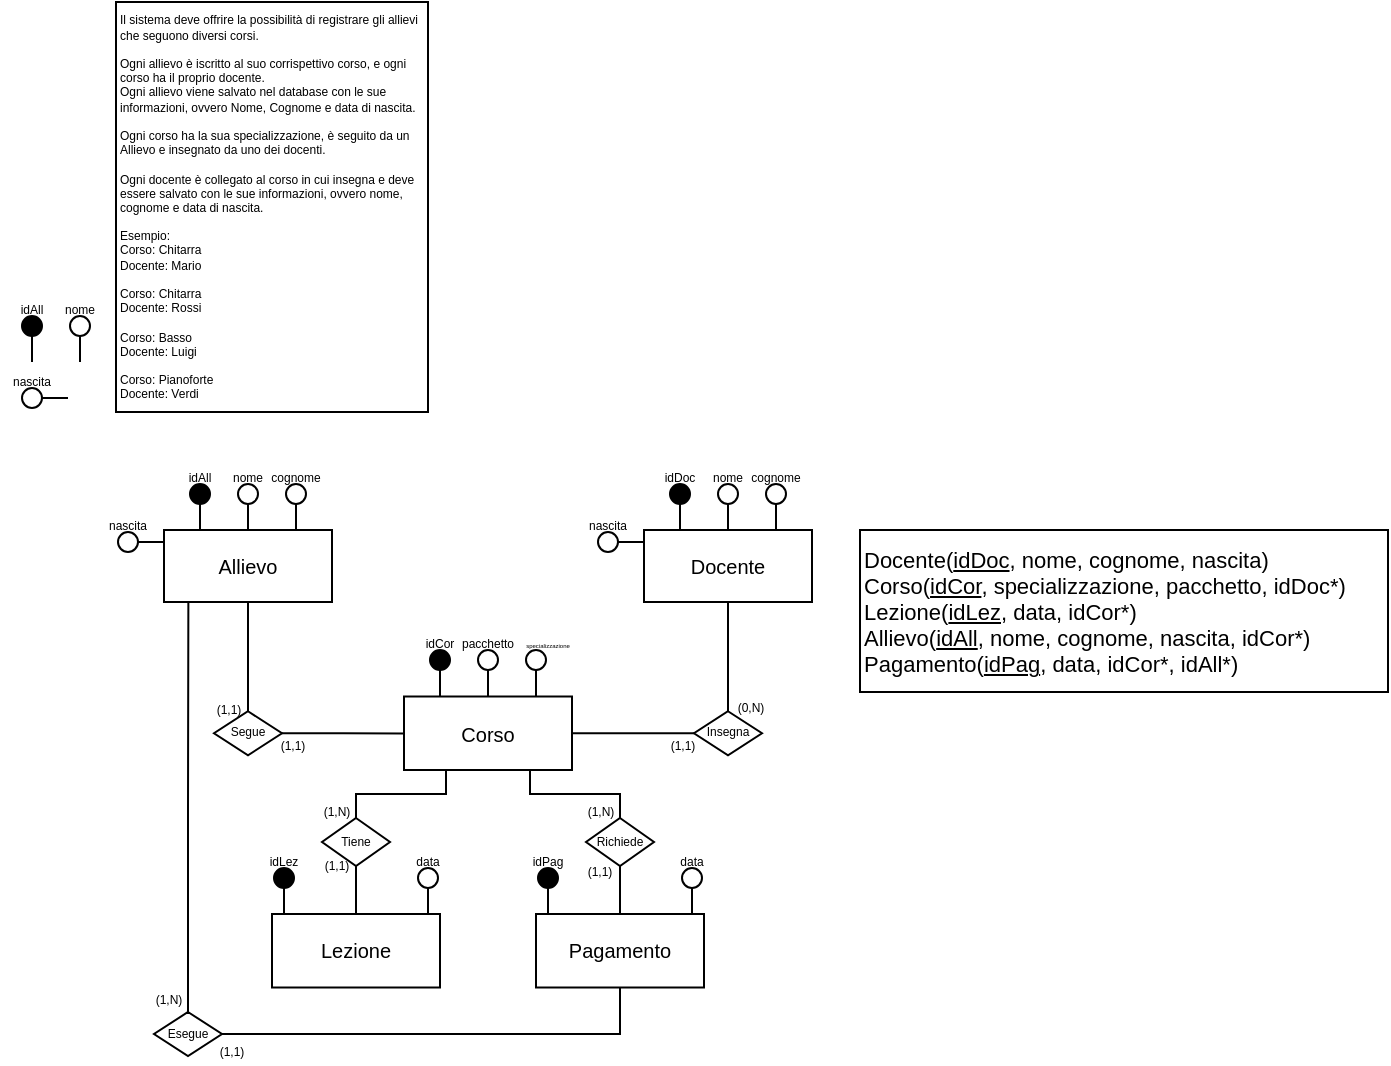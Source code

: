 <mxfile>
    <diagram id="RufQXTQDjcrLYL4atAAw" name="Page-1">
        <mxGraphModel dx="566" dy="1560" grid="1" gridSize="3" guides="1" tooltips="1" connect="1" arrows="1" fold="1" page="1" pageScale="1" pageWidth="827" pageHeight="1169" math="0" shadow="0">
            <root>
                <mxCell id="0"/>
                <mxCell id="1" parent="0"/>
                <mxCell id="mKXnOf7b41Ta-yeb7uyL-11" value="" style="group" parent="1" vertex="1" connectable="0">
                    <mxGeometry x="84" y="120" width="84" height="36" as="geometry"/>
                </mxCell>
                <mxCell id="mKXnOf7b41Ta-yeb7uyL-12" value="" style="rounded=0;whiteSpace=wrap;html=1;" parent="mKXnOf7b41Ta-yeb7uyL-11" vertex="1">
                    <mxGeometry width="84" height="36" as="geometry"/>
                </mxCell>
                <mxCell id="mKXnOf7b41Ta-yeb7uyL-13" value="&lt;font style=&quot;font-size: 10px;&quot;&gt;Allievo&lt;br&gt;&lt;/font&gt;" style="text;html=1;strokeColor=none;fillColor=none;align=center;verticalAlign=middle;whiteSpace=wrap;rounded=0;" parent="mKXnOf7b41Ta-yeb7uyL-11" vertex="1">
                    <mxGeometry width="84" height="36" as="geometry"/>
                </mxCell>
                <mxCell id="mKXnOf7b41Ta-yeb7uyL-23" value="" style="group" parent="1" vertex="1" connectable="0">
                    <mxGeometry x="87" y="87" width="30" height="35" as="geometry"/>
                </mxCell>
                <mxCell id="mKXnOf7b41Ta-yeb7uyL-24" value="&lt;font style=&quot;line-height: 1; font-size: 6px;&quot;&gt;idAll&lt;/font&gt;" style="text;html=1;strokeColor=none;fillColor=none;align=center;verticalAlign=middle;whiteSpace=wrap;rounded=0;fontSize=10;" parent="mKXnOf7b41Ta-yeb7uyL-23" vertex="1">
                    <mxGeometry width="30" height="10" as="geometry"/>
                </mxCell>
                <mxCell id="mKXnOf7b41Ta-yeb7uyL-25" value="" style="group" parent="mKXnOf7b41Ta-yeb7uyL-23" vertex="1" connectable="0">
                    <mxGeometry x="10" y="10" width="10" height="25" as="geometry"/>
                </mxCell>
                <mxCell id="mKXnOf7b41Ta-yeb7uyL-26" value="" style="endArrow=none;html=1;rounded=0;fontSize=10;" parent="mKXnOf7b41Ta-yeb7uyL-25" target="mKXnOf7b41Ta-yeb7uyL-27" edge="1">
                    <mxGeometry width="50" height="50" relative="1" as="geometry">
                        <mxPoint x="5" y="23" as="sourcePoint"/>
                        <mxPoint x="5" y="5" as="targetPoint"/>
                    </mxGeometry>
                </mxCell>
                <mxCell id="mKXnOf7b41Ta-yeb7uyL-27" value="" style="ellipse;whiteSpace=wrap;html=1;aspect=fixed;fontSize=10;fillColor=#000000;" parent="mKXnOf7b41Ta-yeb7uyL-25" vertex="1">
                    <mxGeometry width="10" height="10" as="geometry"/>
                </mxCell>
                <mxCell id="mKXnOf7b41Ta-yeb7uyL-28" value="" style="group" parent="1" vertex="1" connectable="0">
                    <mxGeometry x="111" y="87" width="30" height="35" as="geometry"/>
                </mxCell>
                <mxCell id="mKXnOf7b41Ta-yeb7uyL-29" value="" style="endArrow=none;html=1;rounded=0;fontSize=10;" parent="mKXnOf7b41Ta-yeb7uyL-28" target="mKXnOf7b41Ta-yeb7uyL-30" edge="1">
                    <mxGeometry width="50" height="50" relative="1" as="geometry">
                        <mxPoint x="15" y="33" as="sourcePoint"/>
                        <mxPoint x="15" y="15" as="targetPoint"/>
                    </mxGeometry>
                </mxCell>
                <mxCell id="mKXnOf7b41Ta-yeb7uyL-30" value="" style="ellipse;whiteSpace=wrap;html=1;aspect=fixed;fontSize=10;" parent="mKXnOf7b41Ta-yeb7uyL-28" vertex="1">
                    <mxGeometry x="10" y="10" width="10" height="10" as="geometry"/>
                </mxCell>
                <mxCell id="mKXnOf7b41Ta-yeb7uyL-31" value="&lt;font style=&quot;font-size: 6px;&quot;&gt;nome&lt;/font&gt;" style="text;html=1;strokeColor=none;fillColor=none;align=center;verticalAlign=middle;whiteSpace=wrap;rounded=0;fontSize=10;" parent="mKXnOf7b41Ta-yeb7uyL-28" vertex="1">
                    <mxGeometry width="30" height="10" as="geometry"/>
                </mxCell>
                <mxCell id="mKXnOf7b41Ta-yeb7uyL-32" value="" style="group" parent="1" vertex="1" connectable="0">
                    <mxGeometry x="135" y="87" width="30" height="35" as="geometry"/>
                </mxCell>
                <mxCell id="mKXnOf7b41Ta-yeb7uyL-33" value="" style="endArrow=none;html=1;rounded=0;fontSize=10;" parent="mKXnOf7b41Ta-yeb7uyL-32" target="mKXnOf7b41Ta-yeb7uyL-34" edge="1">
                    <mxGeometry width="50" height="50" relative="1" as="geometry">
                        <mxPoint x="15" y="33" as="sourcePoint"/>
                        <mxPoint x="15" y="15" as="targetPoint"/>
                    </mxGeometry>
                </mxCell>
                <mxCell id="mKXnOf7b41Ta-yeb7uyL-34" value="" style="ellipse;whiteSpace=wrap;html=1;aspect=fixed;fontSize=10;" parent="mKXnOf7b41Ta-yeb7uyL-32" vertex="1">
                    <mxGeometry x="10" y="10" width="10" height="10" as="geometry"/>
                </mxCell>
                <mxCell id="mKXnOf7b41Ta-yeb7uyL-35" value="&lt;font style=&quot;font-size: 6px;&quot;&gt;cognome&lt;/font&gt;" style="text;html=1;strokeColor=none;fillColor=none;align=center;verticalAlign=middle;whiteSpace=wrap;rounded=0;fontSize=10;" parent="mKXnOf7b41Ta-yeb7uyL-32" vertex="1">
                    <mxGeometry width="30" height="10" as="geometry"/>
                </mxCell>
                <mxCell id="mKXnOf7b41Ta-yeb7uyL-81" style="edgeStyle=orthogonalEdgeStyle;rounded=0;orthogonalLoop=1;jettySize=auto;html=1;exitX=0.5;exitY=0;exitDx=0;exitDy=0;entryX=0.5;entryY=1;entryDx=0;entryDy=0;fontSize=6;endArrow=none;endFill=0;" parent="1" source="mKXnOf7b41Ta-yeb7uyL-50" target="mKXnOf7b41Ta-yeb7uyL-13" edge="1">
                    <mxGeometry relative="1" as="geometry"/>
                </mxCell>
                <mxCell id="mKXnOf7b41Ta-yeb7uyL-86" value="" style="edgeStyle=orthogonalEdgeStyle;rounded=0;orthogonalLoop=1;jettySize=auto;html=1;fontSize=6;endArrow=none;endFill=0;" parent="1" source="mKXnOf7b41Ta-yeb7uyL-50" target="mKXnOf7b41Ta-yeb7uyL-85" edge="1">
                    <mxGeometry relative="1" as="geometry"/>
                </mxCell>
                <mxCell id="mKXnOf7b41Ta-yeb7uyL-53" value="" style="group" parent="1" vertex="1" connectable="0">
                    <mxGeometry x="3" y="3" width="30" height="35" as="geometry"/>
                </mxCell>
                <mxCell id="mKXnOf7b41Ta-yeb7uyL-54" value="&lt;font style=&quot;line-height: 1; font-size: 6px;&quot;&gt;idAll&lt;/font&gt;" style="text;html=1;strokeColor=none;fillColor=none;align=center;verticalAlign=middle;whiteSpace=wrap;rounded=0;fontSize=10;" parent="mKXnOf7b41Ta-yeb7uyL-53" vertex="1">
                    <mxGeometry width="30" height="10" as="geometry"/>
                </mxCell>
                <mxCell id="mKXnOf7b41Ta-yeb7uyL-55" value="" style="group" parent="mKXnOf7b41Ta-yeb7uyL-53" vertex="1" connectable="0">
                    <mxGeometry x="10" y="10" width="10" height="25" as="geometry"/>
                </mxCell>
                <mxCell id="mKXnOf7b41Ta-yeb7uyL-56" value="" style="endArrow=none;html=1;rounded=0;fontSize=10;" parent="mKXnOf7b41Ta-yeb7uyL-55" target="mKXnOf7b41Ta-yeb7uyL-57" edge="1">
                    <mxGeometry width="50" height="50" relative="1" as="geometry">
                        <mxPoint x="5" y="23" as="sourcePoint"/>
                        <mxPoint x="5" y="5" as="targetPoint"/>
                    </mxGeometry>
                </mxCell>
                <mxCell id="mKXnOf7b41Ta-yeb7uyL-57" value="" style="ellipse;whiteSpace=wrap;html=1;aspect=fixed;fontSize=10;fillColor=#000000;" parent="mKXnOf7b41Ta-yeb7uyL-55" vertex="1">
                    <mxGeometry width="10" height="10" as="geometry"/>
                </mxCell>
                <mxCell id="mKXnOf7b41Ta-yeb7uyL-63" value="" style="group" parent="1" vertex="1" connectable="0">
                    <mxGeometry x="27" y="3" width="30" height="35" as="geometry"/>
                </mxCell>
                <mxCell id="mKXnOf7b41Ta-yeb7uyL-64" value="" style="endArrow=none;html=1;rounded=0;fontSize=10;" parent="mKXnOf7b41Ta-yeb7uyL-63" target="mKXnOf7b41Ta-yeb7uyL-65" edge="1">
                    <mxGeometry width="50" height="50" relative="1" as="geometry">
                        <mxPoint x="15" y="33" as="sourcePoint"/>
                        <mxPoint x="15" y="15" as="targetPoint"/>
                    </mxGeometry>
                </mxCell>
                <mxCell id="mKXnOf7b41Ta-yeb7uyL-65" value="" style="ellipse;whiteSpace=wrap;html=1;aspect=fixed;fontSize=10;" parent="mKXnOf7b41Ta-yeb7uyL-63" vertex="1">
                    <mxGeometry x="10" y="10" width="10" height="10" as="geometry"/>
                </mxCell>
                <mxCell id="mKXnOf7b41Ta-yeb7uyL-66" value="&lt;font style=&quot;font-size: 6px;&quot;&gt;nome&lt;/font&gt;" style="text;html=1;strokeColor=none;fillColor=none;align=center;verticalAlign=middle;whiteSpace=wrap;rounded=0;fontSize=10;" parent="mKXnOf7b41Ta-yeb7uyL-63" vertex="1">
                    <mxGeometry width="30" height="10" as="geometry"/>
                </mxCell>
                <mxCell id="mKXnOf7b41Ta-yeb7uyL-67" value="" style="group;rotation=-90;" parent="1" vertex="1" connectable="0">
                    <mxGeometry x="5" y="36" width="30" height="35" as="geometry"/>
                </mxCell>
                <mxCell id="mKXnOf7b41Ta-yeb7uyL-68" value="" style="endArrow=none;html=1;rounded=0;fontSize=10;" parent="mKXnOf7b41Ta-yeb7uyL-67" target="mKXnOf7b41Ta-yeb7uyL-69" edge="1">
                    <mxGeometry width="50" height="50" relative="1" as="geometry">
                        <mxPoint x="31" y="18" as="sourcePoint"/>
                        <mxPoint x="13" y="18" as="targetPoint"/>
                    </mxGeometry>
                </mxCell>
                <mxCell id="mKXnOf7b41Ta-yeb7uyL-69" value="" style="ellipse;whiteSpace=wrap;html=1;aspect=fixed;fontSize=10;rotation=-90;" parent="mKXnOf7b41Ta-yeb7uyL-67" vertex="1">
                    <mxGeometry x="8" y="13" width="10" height="10" as="geometry"/>
                </mxCell>
                <mxCell id="mKXnOf7b41Ta-yeb7uyL-70" value="&lt;span style=&quot;font-size: 6px;&quot;&gt;nascita&lt;/span&gt;" style="text;html=1;strokeColor=none;fillColor=none;align=center;verticalAlign=middle;whiteSpace=wrap;rounded=0;fontSize=10;rotation=0;" parent="mKXnOf7b41Ta-yeb7uyL-67" vertex="1">
                    <mxGeometry x="-2" y="3" width="30" height="10" as="geometry"/>
                </mxCell>
                <mxCell id="mKXnOf7b41Ta-yeb7uyL-82" value="&lt;font color=&quot;#000000&quot;&gt;Il sistema deve offrire la possibilità di registrare gli allievi che seguono diversi corsi.&lt;br&gt;&lt;br&gt;Ogni allievo è iscritto al suo corrispettivo corso, e ogni corso ha il proprio docente.&lt;br&gt;Ogni allievo viene salvato nel database con le sue informazioni, ovvero Nome, Cognome e data di nascita.&lt;br&gt;&lt;br&gt;Ogni corso ha la sua specializzazione, è seguito da un Allievo e insegnato da uno dei docenti.&lt;br&gt;&lt;br&gt;Ogni docente è collegato al corso in cui insegna e deve essere salvato con le sue informazioni, ovvero nome, cognome e data di nascita.&lt;br&gt;&lt;br&gt;Esempio:&lt;br&gt;Corso: Chitarra&lt;br&gt;Docente: Mario&lt;br&gt;&lt;br&gt;Corso: Chitarra&lt;br&gt;Docente: Rossi&lt;br&gt;&lt;br&gt;Corso: Basso&lt;br&gt;Docente: Luigi&lt;br&gt;&lt;br&gt;Corso: Pianoforte&lt;br&gt;Docente: Verdi&lt;/font&gt;" style="text;html=1;strokeColor=default;fillColor=#FFFFFF;align=left;verticalAlign=middle;whiteSpace=wrap;rounded=0;fontSize=6;" parent="1" vertex="1">
                    <mxGeometry x="60" y="-144" width="156" height="205" as="geometry"/>
                </mxCell>
                <mxCell id="mKXnOf7b41Ta-yeb7uyL-83" value="" style="group" parent="1" vertex="1" connectable="0">
                    <mxGeometry x="204" y="203.25" width="84" height="36.75" as="geometry"/>
                </mxCell>
                <mxCell id="mKXnOf7b41Ta-yeb7uyL-84" value="" style="rounded=0;whiteSpace=wrap;html=1;" parent="mKXnOf7b41Ta-yeb7uyL-83" vertex="1">
                    <mxGeometry width="84" height="36.75" as="geometry"/>
                </mxCell>
                <mxCell id="mKXnOf7b41Ta-yeb7uyL-85" value="&lt;font style=&quot;font-size: 10px;&quot;&gt;Corso&lt;br&gt;&lt;/font&gt;" style="text;html=1;strokeColor=none;fillColor=none;align=center;verticalAlign=middle;whiteSpace=wrap;rounded=0;" parent="mKXnOf7b41Ta-yeb7uyL-83" vertex="1">
                    <mxGeometry width="84" height="36.75" as="geometry"/>
                </mxCell>
                <mxCell id="mKXnOf7b41Ta-yeb7uyL-87" value="(1,1)" style="text;html=1;strokeColor=none;fillColor=none;align=center;verticalAlign=middle;whiteSpace=wrap;rounded=0;fontSize=6;" parent="1" vertex="1">
                    <mxGeometry x="109" y="204" width="15" height="12" as="geometry"/>
                </mxCell>
                <mxCell id="mKXnOf7b41Ta-yeb7uyL-88" value="(1,1)" style="text;html=1;strokeColor=none;fillColor=none;align=center;verticalAlign=middle;whiteSpace=wrap;rounded=0;fontSize=6;" parent="1" vertex="1">
                    <mxGeometry x="141" y="222.25" width="15" height="12" as="geometry"/>
                </mxCell>
                <mxCell id="mKXnOf7b41Ta-yeb7uyL-89" value="" style="group" parent="1" vertex="1" connectable="0">
                    <mxGeometry x="255" y="170" width="30" height="35" as="geometry"/>
                </mxCell>
                <mxCell id="mKXnOf7b41Ta-yeb7uyL-90" value="" style="endArrow=none;html=1;rounded=0;fontSize=10;" parent="mKXnOf7b41Ta-yeb7uyL-89" target="mKXnOf7b41Ta-yeb7uyL-91" edge="1">
                    <mxGeometry width="50" height="50" relative="1" as="geometry">
                        <mxPoint x="15" y="33" as="sourcePoint"/>
                        <mxPoint x="15" y="15" as="targetPoint"/>
                    </mxGeometry>
                </mxCell>
                <mxCell id="mKXnOf7b41Ta-yeb7uyL-91" value="" style="ellipse;whiteSpace=wrap;html=1;aspect=fixed;fontSize=10;" parent="mKXnOf7b41Ta-yeb7uyL-89" vertex="1">
                    <mxGeometry x="10" y="10" width="10" height="10" as="geometry"/>
                </mxCell>
                <mxCell id="mKXnOf7b41Ta-yeb7uyL-92" value="&lt;font style=&quot;font-size: 3px;&quot;&gt;specializzazione&lt;/font&gt;" style="text;html=1;strokeColor=none;fillColor=none;align=center;verticalAlign=middle;whiteSpace=wrap;rounded=0;fontSize=10;" parent="mKXnOf7b41Ta-yeb7uyL-89" vertex="1">
                    <mxGeometry x="6" width="30" height="10" as="geometry"/>
                </mxCell>
                <mxCell id="mKXnOf7b41Ta-yeb7uyL-95" value="" style="group" parent="1" vertex="1" connectable="0">
                    <mxGeometry x="207" y="170" width="30" height="35" as="geometry"/>
                </mxCell>
                <mxCell id="mKXnOf7b41Ta-yeb7uyL-96" value="&lt;font style=&quot;line-height: 1; font-size: 6px;&quot;&gt;idCor&lt;/font&gt;" style="text;html=1;strokeColor=none;fillColor=none;align=center;verticalAlign=middle;whiteSpace=wrap;rounded=0;fontSize=10;" parent="mKXnOf7b41Ta-yeb7uyL-95" vertex="1">
                    <mxGeometry width="30" height="10" as="geometry"/>
                </mxCell>
                <mxCell id="mKXnOf7b41Ta-yeb7uyL-97" value="" style="group" parent="mKXnOf7b41Ta-yeb7uyL-95" vertex="1" connectable="0">
                    <mxGeometry x="10" y="10" width="10" height="25" as="geometry"/>
                </mxCell>
                <mxCell id="mKXnOf7b41Ta-yeb7uyL-98" value="" style="endArrow=none;html=1;rounded=0;fontSize=10;" parent="mKXnOf7b41Ta-yeb7uyL-97" target="mKXnOf7b41Ta-yeb7uyL-99" edge="1">
                    <mxGeometry width="50" height="50" relative="1" as="geometry">
                        <mxPoint x="5" y="23" as="sourcePoint"/>
                        <mxPoint x="5" y="5" as="targetPoint"/>
                    </mxGeometry>
                </mxCell>
                <mxCell id="mKXnOf7b41Ta-yeb7uyL-99" value="" style="ellipse;whiteSpace=wrap;html=1;aspect=fixed;fontSize=10;fillColor=#000000;" parent="mKXnOf7b41Ta-yeb7uyL-97" vertex="1">
                    <mxGeometry width="10" height="10" as="geometry"/>
                </mxCell>
                <mxCell id="mKXnOf7b41Ta-yeb7uyL-109" value="" style="group" parent="1" vertex="1" connectable="0">
                    <mxGeometry x="324" y="120" width="84" height="36" as="geometry"/>
                </mxCell>
                <mxCell id="mKXnOf7b41Ta-yeb7uyL-110" value="" style="rounded=0;whiteSpace=wrap;html=1;" parent="mKXnOf7b41Ta-yeb7uyL-109" vertex="1">
                    <mxGeometry width="84" height="36" as="geometry"/>
                </mxCell>
                <mxCell id="mKXnOf7b41Ta-yeb7uyL-111" value="&lt;font style=&quot;font-size: 10px;&quot;&gt;Docente&lt;br&gt;&lt;/font&gt;" style="text;html=1;strokeColor=none;fillColor=none;align=center;verticalAlign=middle;whiteSpace=wrap;rounded=0;" parent="mKXnOf7b41Ta-yeb7uyL-109" vertex="1">
                    <mxGeometry width="84" height="36" as="geometry"/>
                </mxCell>
                <mxCell id="mKXnOf7b41Ta-yeb7uyL-112" value="" style="group" parent="1" vertex="1" connectable="0">
                    <mxGeometry x="327" y="87" width="30" height="35" as="geometry"/>
                </mxCell>
                <mxCell id="mKXnOf7b41Ta-yeb7uyL-113" value="&lt;font style=&quot;line-height: 1; font-size: 6px;&quot;&gt;idDoc&lt;/font&gt;" style="text;html=1;strokeColor=none;fillColor=none;align=center;verticalAlign=middle;whiteSpace=wrap;rounded=0;fontSize=10;" parent="mKXnOf7b41Ta-yeb7uyL-112" vertex="1">
                    <mxGeometry width="30" height="10" as="geometry"/>
                </mxCell>
                <mxCell id="mKXnOf7b41Ta-yeb7uyL-114" value="" style="group" parent="mKXnOf7b41Ta-yeb7uyL-112" vertex="1" connectable="0">
                    <mxGeometry x="10" y="10" width="10" height="25" as="geometry"/>
                </mxCell>
                <mxCell id="mKXnOf7b41Ta-yeb7uyL-115" value="" style="endArrow=none;html=1;rounded=0;fontSize=10;" parent="mKXnOf7b41Ta-yeb7uyL-114" target="mKXnOf7b41Ta-yeb7uyL-116" edge="1">
                    <mxGeometry width="50" height="50" relative="1" as="geometry">
                        <mxPoint x="5" y="23" as="sourcePoint"/>
                        <mxPoint x="5" y="5" as="targetPoint"/>
                    </mxGeometry>
                </mxCell>
                <mxCell id="mKXnOf7b41Ta-yeb7uyL-116" value="" style="ellipse;whiteSpace=wrap;html=1;aspect=fixed;fontSize=10;fillColor=#000000;" parent="mKXnOf7b41Ta-yeb7uyL-114" vertex="1">
                    <mxGeometry width="10" height="10" as="geometry"/>
                </mxCell>
                <mxCell id="mKXnOf7b41Ta-yeb7uyL-120" value="" style="group" parent="1" vertex="1" connectable="0">
                    <mxGeometry x="351" y="87" width="30" height="35" as="geometry"/>
                </mxCell>
                <mxCell id="mKXnOf7b41Ta-yeb7uyL-121" value="" style="endArrow=none;html=1;rounded=0;fontSize=10;" parent="mKXnOf7b41Ta-yeb7uyL-120" target="mKXnOf7b41Ta-yeb7uyL-122" edge="1">
                    <mxGeometry width="50" height="50" relative="1" as="geometry">
                        <mxPoint x="15" y="33" as="sourcePoint"/>
                        <mxPoint x="15" y="15" as="targetPoint"/>
                    </mxGeometry>
                </mxCell>
                <mxCell id="mKXnOf7b41Ta-yeb7uyL-122" value="" style="ellipse;whiteSpace=wrap;html=1;aspect=fixed;fontSize=10;" parent="mKXnOf7b41Ta-yeb7uyL-120" vertex="1">
                    <mxGeometry x="10" y="10" width="10" height="10" as="geometry"/>
                </mxCell>
                <mxCell id="mKXnOf7b41Ta-yeb7uyL-123" value="&lt;font style=&quot;font-size: 6px;&quot;&gt;nome&lt;/font&gt;" style="text;html=1;strokeColor=none;fillColor=none;align=center;verticalAlign=middle;whiteSpace=wrap;rounded=0;fontSize=10;" parent="mKXnOf7b41Ta-yeb7uyL-120" vertex="1">
                    <mxGeometry width="30" height="10" as="geometry"/>
                </mxCell>
                <mxCell id="mKXnOf7b41Ta-yeb7uyL-129" value="" style="group" parent="1" vertex="1" connectable="0">
                    <mxGeometry x="375" y="87" width="30" height="35" as="geometry"/>
                </mxCell>
                <mxCell id="mKXnOf7b41Ta-yeb7uyL-130" value="" style="endArrow=none;html=1;rounded=0;fontSize=10;" parent="mKXnOf7b41Ta-yeb7uyL-129" target="mKXnOf7b41Ta-yeb7uyL-131" edge="1">
                    <mxGeometry width="50" height="50" relative="1" as="geometry">
                        <mxPoint x="15" y="33" as="sourcePoint"/>
                        <mxPoint x="15" y="15" as="targetPoint"/>
                    </mxGeometry>
                </mxCell>
                <mxCell id="mKXnOf7b41Ta-yeb7uyL-131" value="" style="ellipse;whiteSpace=wrap;html=1;aspect=fixed;fontSize=10;" parent="mKXnOf7b41Ta-yeb7uyL-129" vertex="1">
                    <mxGeometry x="10" y="10" width="10" height="10" as="geometry"/>
                </mxCell>
                <mxCell id="mKXnOf7b41Ta-yeb7uyL-132" value="&lt;font style=&quot;font-size: 6px;&quot;&gt;cognome&lt;/font&gt;" style="text;html=1;strokeColor=none;fillColor=none;align=center;verticalAlign=middle;whiteSpace=wrap;rounded=0;fontSize=10;" parent="mKXnOf7b41Ta-yeb7uyL-129" vertex="1">
                    <mxGeometry width="30" height="10" as="geometry"/>
                </mxCell>
                <mxCell id="mKXnOf7b41Ta-yeb7uyL-137" value="" style="group" parent="1" vertex="1" connectable="0">
                    <mxGeometry x="51" y="111" width="33" height="20" as="geometry"/>
                </mxCell>
                <mxCell id="mKXnOf7b41Ta-yeb7uyL-77" value="" style="endArrow=none;html=1;rounded=0;fontSize=10;" parent="mKXnOf7b41Ta-yeb7uyL-137" target="mKXnOf7b41Ta-yeb7uyL-78" edge="1">
                    <mxGeometry width="50" height="50" relative="1" as="geometry">
                        <mxPoint x="33" y="15" as="sourcePoint"/>
                        <mxPoint x="10" y="-21" as="targetPoint"/>
                    </mxGeometry>
                </mxCell>
                <mxCell id="mKXnOf7b41Ta-yeb7uyL-78" value="" style="ellipse;whiteSpace=wrap;html=1;aspect=fixed;fontSize=10;rotation=-90;" parent="mKXnOf7b41Ta-yeb7uyL-137" vertex="1">
                    <mxGeometry x="10" y="10" width="10" height="10" as="geometry"/>
                </mxCell>
                <mxCell id="mKXnOf7b41Ta-yeb7uyL-79" value="&lt;span style=&quot;font-size: 6px;&quot;&gt;nascita&lt;/span&gt;" style="text;html=1;strokeColor=none;fillColor=none;align=center;verticalAlign=middle;whiteSpace=wrap;rounded=0;fontSize=10;rotation=0;" parent="mKXnOf7b41Ta-yeb7uyL-137" vertex="1">
                    <mxGeometry width="30" height="10" as="geometry"/>
                </mxCell>
                <mxCell id="mKXnOf7b41Ta-yeb7uyL-139" value="" style="group" parent="1" vertex="1" connectable="0">
                    <mxGeometry x="291" y="111" width="33" height="20" as="geometry"/>
                </mxCell>
                <mxCell id="mKXnOf7b41Ta-yeb7uyL-140" value="" style="endArrow=none;html=1;rounded=0;fontSize=10;" parent="mKXnOf7b41Ta-yeb7uyL-139" target="mKXnOf7b41Ta-yeb7uyL-141" edge="1">
                    <mxGeometry width="50" height="50" relative="1" as="geometry">
                        <mxPoint x="33" y="15" as="sourcePoint"/>
                        <mxPoint x="10" y="-21" as="targetPoint"/>
                    </mxGeometry>
                </mxCell>
                <mxCell id="mKXnOf7b41Ta-yeb7uyL-141" value="" style="ellipse;whiteSpace=wrap;html=1;aspect=fixed;fontSize=10;rotation=-90;" parent="mKXnOf7b41Ta-yeb7uyL-139" vertex="1">
                    <mxGeometry x="10" y="10" width="10" height="10" as="geometry"/>
                </mxCell>
                <mxCell id="mKXnOf7b41Ta-yeb7uyL-142" value="&lt;span style=&quot;font-size: 6px;&quot;&gt;nascita&lt;/span&gt;" style="text;html=1;strokeColor=none;fillColor=none;align=center;verticalAlign=middle;whiteSpace=wrap;rounded=0;fontSize=10;rotation=0;" parent="mKXnOf7b41Ta-yeb7uyL-139" vertex="1">
                    <mxGeometry width="30" height="10" as="geometry"/>
                </mxCell>
                <mxCell id="mKXnOf7b41Ta-yeb7uyL-143" value="" style="group" parent="1" vertex="1" connectable="0">
                    <mxGeometry x="109" y="210.63" width="34" height="22" as="geometry"/>
                </mxCell>
                <mxCell id="mKXnOf7b41Ta-yeb7uyL-50" value="" style="rhombus;whiteSpace=wrap;html=1;fontSize=6;fillColor=none;" parent="mKXnOf7b41Ta-yeb7uyL-143" vertex="1">
                    <mxGeometry width="34" height="22" as="geometry"/>
                </mxCell>
                <mxCell id="mKXnOf7b41Ta-yeb7uyL-80" value="Segue" style="text;html=1;strokeColor=none;fillColor=none;align=center;verticalAlign=middle;whiteSpace=wrap;rounded=0;fontSize=6;" parent="mKXnOf7b41Ta-yeb7uyL-143" vertex="1">
                    <mxGeometry x="7.25" y="6.75" width="19.5" height="7.5" as="geometry"/>
                </mxCell>
                <mxCell id="mKXnOf7b41Ta-yeb7uyL-158" value="" style="group" parent="1" vertex="1" connectable="0">
                    <mxGeometry x="349" y="210.63" width="34" height="22" as="geometry"/>
                </mxCell>
                <mxCell id="mKXnOf7b41Ta-yeb7uyL-159" value="" style="rhombus;whiteSpace=wrap;html=1;fontSize=6;fillColor=none;" parent="mKXnOf7b41Ta-yeb7uyL-158" vertex="1">
                    <mxGeometry width="34" height="22" as="geometry"/>
                </mxCell>
                <mxCell id="mKXnOf7b41Ta-yeb7uyL-160" value="Insegna" style="text;html=1;strokeColor=none;fillColor=none;align=center;verticalAlign=middle;whiteSpace=wrap;rounded=0;fontSize=6;" parent="mKXnOf7b41Ta-yeb7uyL-158" vertex="1">
                    <mxGeometry x="7.25" y="6.75" width="19.5" height="7.5" as="geometry"/>
                </mxCell>
                <mxCell id="mKXnOf7b41Ta-yeb7uyL-161" style="edgeStyle=orthogonalEdgeStyle;rounded=0;orthogonalLoop=1;jettySize=auto;html=1;exitX=0.5;exitY=0;exitDx=0;exitDy=0;entryX=0.5;entryY=1;entryDx=0;entryDy=0;fontSize=3;endArrow=none;endFill=0;" parent="1" source="mKXnOf7b41Ta-yeb7uyL-159" target="mKXnOf7b41Ta-yeb7uyL-111" edge="1">
                    <mxGeometry relative="1" as="geometry"/>
                </mxCell>
                <mxCell id="mKXnOf7b41Ta-yeb7uyL-162" style="edgeStyle=orthogonalEdgeStyle;rounded=0;orthogonalLoop=1;jettySize=auto;html=1;exitX=0;exitY=0.5;exitDx=0;exitDy=0;entryX=1;entryY=0.5;entryDx=0;entryDy=0;fontSize=3;endArrow=none;endFill=0;" parent="1" source="mKXnOf7b41Ta-yeb7uyL-159" target="mKXnOf7b41Ta-yeb7uyL-85" edge="1">
                    <mxGeometry relative="1" as="geometry"/>
                </mxCell>
                <mxCell id="mKXnOf7b41Ta-yeb7uyL-163" value="(1,1)" style="text;html=1;strokeColor=none;fillColor=none;align=center;verticalAlign=middle;whiteSpace=wrap;rounded=0;fontSize=6;" parent="1" vertex="1">
                    <mxGeometry x="336" y="222.25" width="15" height="12" as="geometry"/>
                </mxCell>
                <mxCell id="mKXnOf7b41Ta-yeb7uyL-164" value="(0,N)" style="text;html=1;strokeColor=none;fillColor=none;align=center;verticalAlign=middle;whiteSpace=wrap;rounded=0;fontSize=6;" parent="1" vertex="1">
                    <mxGeometry x="368" y="203.25" width="19" height="12" as="geometry"/>
                </mxCell>
                <mxCell id="mKXnOf7b41Ta-yeb7uyL-165" value="" style="group" parent="1" vertex="1" connectable="0">
                    <mxGeometry x="231" y="170" width="30" height="35" as="geometry"/>
                </mxCell>
                <mxCell id="mKXnOf7b41Ta-yeb7uyL-166" value="" style="endArrow=none;html=1;rounded=0;fontSize=10;" parent="mKXnOf7b41Ta-yeb7uyL-165" target="mKXnOf7b41Ta-yeb7uyL-167" edge="1">
                    <mxGeometry width="50" height="50" relative="1" as="geometry">
                        <mxPoint x="15" y="33" as="sourcePoint"/>
                        <mxPoint x="15" y="15" as="targetPoint"/>
                    </mxGeometry>
                </mxCell>
                <mxCell id="mKXnOf7b41Ta-yeb7uyL-167" value="" style="ellipse;whiteSpace=wrap;html=1;aspect=fixed;fontSize=10;" parent="mKXnOf7b41Ta-yeb7uyL-165" vertex="1">
                    <mxGeometry x="10" y="10" width="10" height="10" as="geometry"/>
                </mxCell>
                <mxCell id="mKXnOf7b41Ta-yeb7uyL-168" value="&lt;font style=&quot;font-size: 6px;&quot;&gt;pacchetto&lt;/font&gt;" style="text;html=1;strokeColor=none;fillColor=none;align=center;verticalAlign=middle;whiteSpace=wrap;rounded=0;fontSize=10;" parent="mKXnOf7b41Ta-yeb7uyL-165" vertex="1">
                    <mxGeometry width="30" height="10" as="geometry"/>
                </mxCell>
                <mxCell id="mKXnOf7b41Ta-yeb7uyL-172" value="" style="group" parent="1" vertex="1" connectable="0">
                    <mxGeometry x="138" y="312" width="84" height="36.75" as="geometry"/>
                </mxCell>
                <mxCell id="mKXnOf7b41Ta-yeb7uyL-173" value="" style="rounded=0;whiteSpace=wrap;html=1;" parent="mKXnOf7b41Ta-yeb7uyL-172" vertex="1">
                    <mxGeometry width="84" height="36.75" as="geometry"/>
                </mxCell>
                <mxCell id="mKXnOf7b41Ta-yeb7uyL-174" value="&lt;font style=&quot;font-size: 10px;&quot;&gt;Lezione&lt;br&gt;&lt;/font&gt;" style="text;html=1;strokeColor=none;fillColor=none;align=center;verticalAlign=middle;whiteSpace=wrap;rounded=0;" parent="mKXnOf7b41Ta-yeb7uyL-172" vertex="1">
                    <mxGeometry width="84" height="36.75" as="geometry"/>
                </mxCell>
                <mxCell id="mKXnOf7b41Ta-yeb7uyL-175" value="" style="group" parent="1" vertex="1" connectable="0">
                    <mxGeometry x="163" y="264" width="34" height="24" as="geometry"/>
                </mxCell>
                <mxCell id="mKXnOf7b41Ta-yeb7uyL-176" value="" style="rhombus;whiteSpace=wrap;html=1;fontSize=6;fillColor=none;" parent="mKXnOf7b41Ta-yeb7uyL-175" vertex="1">
                    <mxGeometry width="34" height="24" as="geometry"/>
                </mxCell>
                <mxCell id="mKXnOf7b41Ta-yeb7uyL-177" value="Tiene" style="text;html=1;strokeColor=none;fillColor=none;align=center;verticalAlign=middle;whiteSpace=wrap;rounded=0;fontSize=6;" parent="mKXnOf7b41Ta-yeb7uyL-175" vertex="1">
                    <mxGeometry x="7.25" y="7.914" width="19.5" height="8.182" as="geometry"/>
                </mxCell>
                <mxCell id="mKXnOf7b41Ta-yeb7uyL-179" style="edgeStyle=orthogonalEdgeStyle;rounded=0;orthogonalLoop=1;jettySize=auto;html=1;exitX=0.5;exitY=1;exitDx=0;exitDy=0;entryX=0.5;entryY=0;entryDx=0;entryDy=0;fontSize=6;endArrow=none;endFill=0;" parent="1" source="mKXnOf7b41Ta-yeb7uyL-176" target="mKXnOf7b41Ta-yeb7uyL-174" edge="1">
                    <mxGeometry relative="1" as="geometry"/>
                </mxCell>
                <mxCell id="mKXnOf7b41Ta-yeb7uyL-180" value="(1,N)" style="text;html=1;strokeColor=none;fillColor=none;align=center;verticalAlign=middle;whiteSpace=wrap;rounded=0;fontSize=6;" parent="1" vertex="1">
                    <mxGeometry x="163" y="255" width="15" height="12" as="geometry"/>
                </mxCell>
                <mxCell id="mKXnOf7b41Ta-yeb7uyL-181" value="(1,1)" style="text;html=1;strokeColor=none;fillColor=none;align=center;verticalAlign=middle;whiteSpace=wrap;rounded=0;fontSize=6;" parent="1" vertex="1">
                    <mxGeometry x="163" y="282" width="15" height="12" as="geometry"/>
                </mxCell>
                <mxCell id="mKXnOf7b41Ta-yeb7uyL-188" value="" style="group" parent="1" vertex="1" connectable="0">
                    <mxGeometry x="120" y="279" width="30" height="35" as="geometry"/>
                </mxCell>
                <mxCell id="mKXnOf7b41Ta-yeb7uyL-189" value="&lt;font style=&quot;line-height: 1; font-size: 6px;&quot;&gt;idLez&lt;/font&gt;" style="text;html=1;strokeColor=none;fillColor=none;align=center;verticalAlign=middle;whiteSpace=wrap;rounded=0;fontSize=10;" parent="mKXnOf7b41Ta-yeb7uyL-188" vertex="1">
                    <mxGeometry x="9" width="30" height="10" as="geometry"/>
                </mxCell>
                <mxCell id="mKXnOf7b41Ta-yeb7uyL-190" value="" style="group" parent="mKXnOf7b41Ta-yeb7uyL-188" vertex="1" connectable="0">
                    <mxGeometry x="19" y="10" width="10" height="25" as="geometry"/>
                </mxCell>
                <mxCell id="mKXnOf7b41Ta-yeb7uyL-191" value="" style="endArrow=none;html=1;rounded=0;fontSize=10;" parent="mKXnOf7b41Ta-yeb7uyL-190" target="mKXnOf7b41Ta-yeb7uyL-192" edge="1">
                    <mxGeometry width="50" height="50" relative="1" as="geometry">
                        <mxPoint x="5" y="23" as="sourcePoint"/>
                        <mxPoint x="5" y="5" as="targetPoint"/>
                    </mxGeometry>
                </mxCell>
                <mxCell id="mKXnOf7b41Ta-yeb7uyL-192" value="" style="ellipse;whiteSpace=wrap;html=1;aspect=fixed;fontSize=10;fillColor=#000000;" parent="mKXnOf7b41Ta-yeb7uyL-190" vertex="1">
                    <mxGeometry width="10" height="10" as="geometry"/>
                </mxCell>
                <mxCell id="mKXnOf7b41Ta-yeb7uyL-193" value="" style="group" parent="1" vertex="1" connectable="0">
                    <mxGeometry x="201" y="279" width="30" height="35" as="geometry"/>
                </mxCell>
                <mxCell id="mKXnOf7b41Ta-yeb7uyL-194" value="" style="endArrow=none;html=1;rounded=0;fontSize=10;" parent="mKXnOf7b41Ta-yeb7uyL-193" target="mKXnOf7b41Ta-yeb7uyL-195" edge="1">
                    <mxGeometry width="50" height="50" relative="1" as="geometry">
                        <mxPoint x="15" y="33" as="sourcePoint"/>
                        <mxPoint x="15" y="15" as="targetPoint"/>
                    </mxGeometry>
                </mxCell>
                <mxCell id="mKXnOf7b41Ta-yeb7uyL-195" value="" style="ellipse;whiteSpace=wrap;html=1;aspect=fixed;fontSize=10;" parent="mKXnOf7b41Ta-yeb7uyL-193" vertex="1">
                    <mxGeometry x="10" y="10" width="10" height="10" as="geometry"/>
                </mxCell>
                <mxCell id="mKXnOf7b41Ta-yeb7uyL-196" value="&lt;font style=&quot;font-size: 6px;&quot;&gt;data&lt;/font&gt;" style="text;html=1;strokeColor=none;fillColor=none;align=center;verticalAlign=middle;whiteSpace=wrap;rounded=0;fontSize=10;" parent="mKXnOf7b41Ta-yeb7uyL-193" vertex="1">
                    <mxGeometry width="30" height="10" as="geometry"/>
                </mxCell>
                <mxCell id="mKXnOf7b41Ta-yeb7uyL-202" value="" style="group" parent="1" vertex="1" connectable="0">
                    <mxGeometry x="270" y="312" width="84" height="36.75" as="geometry"/>
                </mxCell>
                <mxCell id="mKXnOf7b41Ta-yeb7uyL-203" value="" style="rounded=0;whiteSpace=wrap;html=1;" parent="mKXnOf7b41Ta-yeb7uyL-202" vertex="1">
                    <mxGeometry width="84" height="36.75" as="geometry"/>
                </mxCell>
                <mxCell id="mKXnOf7b41Ta-yeb7uyL-204" value="&lt;font style=&quot;font-size: 10px;&quot;&gt;Pagamento&lt;br&gt;&lt;/font&gt;" style="text;html=1;strokeColor=none;fillColor=none;align=center;verticalAlign=middle;whiteSpace=wrap;rounded=0;" parent="mKXnOf7b41Ta-yeb7uyL-202" vertex="1">
                    <mxGeometry width="84" height="36.75" as="geometry"/>
                </mxCell>
                <mxCell id="mKXnOf7b41Ta-yeb7uyL-205" value="" style="group" parent="1" vertex="1" connectable="0">
                    <mxGeometry x="295" y="264" width="34" height="24" as="geometry"/>
                </mxCell>
                <mxCell id="mKXnOf7b41Ta-yeb7uyL-206" value="" style="rhombus;whiteSpace=wrap;html=1;fontSize=6;fillColor=none;" parent="mKXnOf7b41Ta-yeb7uyL-205" vertex="1">
                    <mxGeometry width="34" height="24" as="geometry"/>
                </mxCell>
                <mxCell id="mKXnOf7b41Ta-yeb7uyL-207" value="Richiede" style="text;html=1;strokeColor=none;fillColor=none;align=center;verticalAlign=middle;whiteSpace=wrap;rounded=0;fontSize=6;" parent="mKXnOf7b41Ta-yeb7uyL-205" vertex="1">
                    <mxGeometry x="7.25" y="7.914" width="19.5" height="8.182" as="geometry"/>
                </mxCell>
                <mxCell id="mKXnOf7b41Ta-yeb7uyL-208" style="edgeStyle=orthogonalEdgeStyle;rounded=0;orthogonalLoop=1;jettySize=auto;html=1;exitX=0.5;exitY=1;exitDx=0;exitDy=0;entryX=0.5;entryY=0;entryDx=0;entryDy=0;fontSize=6;endArrow=none;endFill=0;" parent="1" source="mKXnOf7b41Ta-yeb7uyL-206" target="mKXnOf7b41Ta-yeb7uyL-204" edge="1">
                    <mxGeometry relative="1" as="geometry"/>
                </mxCell>
                <mxCell id="mKXnOf7b41Ta-yeb7uyL-209" value="(1,1)" style="text;html=1;strokeColor=none;fillColor=none;align=center;verticalAlign=middle;whiteSpace=wrap;rounded=0;fontSize=6;" parent="1" vertex="1">
                    <mxGeometry x="295" y="285" width="14" height="12" as="geometry"/>
                </mxCell>
                <mxCell id="mKXnOf7b41Ta-yeb7uyL-210" value="&lt;font style=&quot;line-height: 1; font-size: 6px;&quot;&gt;idPag&lt;/font&gt;" style="text;html=1;strokeColor=none;fillColor=none;align=center;verticalAlign=middle;whiteSpace=wrap;rounded=0;fontSize=10;" parent="1" vertex="1">
                    <mxGeometry x="261" y="279" width="30" height="10" as="geometry"/>
                </mxCell>
                <mxCell id="mKXnOf7b41Ta-yeb7uyL-211" value="" style="group" parent="1" vertex="1" connectable="0">
                    <mxGeometry x="271" y="289" width="10" height="25" as="geometry"/>
                </mxCell>
                <mxCell id="mKXnOf7b41Ta-yeb7uyL-212" value="" style="endArrow=none;html=1;rounded=0;fontSize=10;" parent="mKXnOf7b41Ta-yeb7uyL-211" target="mKXnOf7b41Ta-yeb7uyL-213" edge="1">
                    <mxGeometry width="50" height="50" relative="1" as="geometry">
                        <mxPoint x="5" y="23" as="sourcePoint"/>
                        <mxPoint x="5" y="5" as="targetPoint"/>
                    </mxGeometry>
                </mxCell>
                <mxCell id="mKXnOf7b41Ta-yeb7uyL-213" value="" style="ellipse;whiteSpace=wrap;html=1;aspect=fixed;fontSize=10;fillColor=#000000;" parent="mKXnOf7b41Ta-yeb7uyL-211" vertex="1">
                    <mxGeometry width="10" height="10" as="geometry"/>
                </mxCell>
                <mxCell id="mKXnOf7b41Ta-yeb7uyL-214" value="" style="group" parent="1" vertex="1" connectable="0">
                    <mxGeometry x="333" y="279" width="30" height="35" as="geometry"/>
                </mxCell>
                <mxCell id="mKXnOf7b41Ta-yeb7uyL-215" value="" style="endArrow=none;html=1;rounded=0;fontSize=10;" parent="mKXnOf7b41Ta-yeb7uyL-214" target="mKXnOf7b41Ta-yeb7uyL-216" edge="1">
                    <mxGeometry width="50" height="50" relative="1" as="geometry">
                        <mxPoint x="15" y="33" as="sourcePoint"/>
                        <mxPoint x="15" y="15" as="targetPoint"/>
                    </mxGeometry>
                </mxCell>
                <mxCell id="mKXnOf7b41Ta-yeb7uyL-216" value="" style="ellipse;whiteSpace=wrap;html=1;aspect=fixed;fontSize=10;" parent="mKXnOf7b41Ta-yeb7uyL-214" vertex="1">
                    <mxGeometry x="10" y="10" width="10" height="10" as="geometry"/>
                </mxCell>
                <mxCell id="mKXnOf7b41Ta-yeb7uyL-217" value="&lt;font style=&quot;font-size: 6px;&quot;&gt;data&lt;/font&gt;" style="text;html=1;strokeColor=none;fillColor=none;align=center;verticalAlign=middle;whiteSpace=wrap;rounded=0;fontSize=10;" parent="mKXnOf7b41Ta-yeb7uyL-214" vertex="1">
                    <mxGeometry width="30" height="10" as="geometry"/>
                </mxCell>
                <mxCell id="mKXnOf7b41Ta-yeb7uyL-220" style="edgeStyle=orthogonalEdgeStyle;rounded=0;orthogonalLoop=1;jettySize=auto;html=1;exitX=0.5;exitY=0;exitDx=0;exitDy=0;entryX=0.75;entryY=1;entryDx=0;entryDy=0;fontSize=6;endArrow=none;endFill=0;" parent="1" source="mKXnOf7b41Ta-yeb7uyL-206" target="mKXnOf7b41Ta-yeb7uyL-85" edge="1">
                    <mxGeometry relative="1" as="geometry">
                        <Array as="points">
                            <mxPoint x="312" y="252"/>
                            <mxPoint x="267" y="252"/>
                        </Array>
                    </mxGeometry>
                </mxCell>
                <mxCell id="mKXnOf7b41Ta-yeb7uyL-221" style="edgeStyle=orthogonalEdgeStyle;rounded=0;orthogonalLoop=1;jettySize=auto;html=1;exitX=0.5;exitY=0;exitDx=0;exitDy=0;entryX=0.25;entryY=1;entryDx=0;entryDy=0;fontSize=6;endArrow=none;endFill=0;" parent="1" source="mKXnOf7b41Ta-yeb7uyL-176" target="mKXnOf7b41Ta-yeb7uyL-85" edge="1">
                    <mxGeometry relative="1" as="geometry">
                        <Array as="points">
                            <mxPoint x="180" y="252"/>
                            <mxPoint x="225" y="252"/>
                        </Array>
                    </mxGeometry>
                </mxCell>
                <mxCell id="mKXnOf7b41Ta-yeb7uyL-222" value="(1,N)" style="text;html=1;strokeColor=none;fillColor=none;align=center;verticalAlign=middle;whiteSpace=wrap;rounded=0;fontSize=6;" parent="1" vertex="1">
                    <mxGeometry x="294.5" y="255" width="15" height="12" as="geometry"/>
                </mxCell>
                <mxCell id="mKXnOf7b41Ta-yeb7uyL-225" value="" style="group" parent="1" vertex="1" connectable="0">
                    <mxGeometry x="79" y="361" width="34" height="22" as="geometry"/>
                </mxCell>
                <mxCell id="mKXnOf7b41Ta-yeb7uyL-226" value="" style="rhombus;whiteSpace=wrap;html=1;fontSize=6;fillColor=none;" parent="mKXnOf7b41Ta-yeb7uyL-225" vertex="1">
                    <mxGeometry width="34" height="22" as="geometry"/>
                </mxCell>
                <mxCell id="mKXnOf7b41Ta-yeb7uyL-227" value="Esegue" style="text;html=1;strokeColor=none;fillColor=none;align=center;verticalAlign=middle;whiteSpace=wrap;rounded=0;fontSize=6;" parent="mKXnOf7b41Ta-yeb7uyL-225" vertex="1">
                    <mxGeometry x="7.25" y="6.75" width="19.5" height="7.5" as="geometry"/>
                </mxCell>
                <mxCell id="mKXnOf7b41Ta-yeb7uyL-228" style="edgeStyle=orthogonalEdgeStyle;rounded=0;orthogonalLoop=1;jettySize=auto;html=1;exitX=1;exitY=0.5;exitDx=0;exitDy=0;entryX=0.5;entryY=1;entryDx=0;entryDy=0;fontSize=6;endArrow=none;endFill=0;" parent="1" source="mKXnOf7b41Ta-yeb7uyL-226" target="mKXnOf7b41Ta-yeb7uyL-204" edge="1">
                    <mxGeometry relative="1" as="geometry"/>
                </mxCell>
                <mxCell id="mKXnOf7b41Ta-yeb7uyL-229" style="edgeStyle=orthogonalEdgeStyle;rounded=0;orthogonalLoop=1;jettySize=auto;html=1;exitX=0.5;exitY=0;exitDx=0;exitDy=0;entryX=0.145;entryY=1;entryDx=0;entryDy=0;entryPerimeter=0;fontSize=6;endArrow=none;endFill=0;" parent="1" source="mKXnOf7b41Ta-yeb7uyL-226" target="mKXnOf7b41Ta-yeb7uyL-13" edge="1">
                    <mxGeometry relative="1" as="geometry"/>
                </mxCell>
                <mxCell id="mKXnOf7b41Ta-yeb7uyL-230" value="(1,N)" style="text;html=1;strokeColor=none;fillColor=none;align=center;verticalAlign=middle;whiteSpace=wrap;rounded=0;fontSize=6;" parent="1" vertex="1">
                    <mxGeometry x="79" y="349" width="15" height="12" as="geometry"/>
                </mxCell>
                <mxCell id="mKXnOf7b41Ta-yeb7uyL-231" value="(1,1)" style="text;html=1;strokeColor=none;fillColor=none;align=center;verticalAlign=middle;whiteSpace=wrap;rounded=0;fontSize=6;" parent="1" vertex="1">
                    <mxGeometry x="111" y="375" width="14" height="12" as="geometry"/>
                </mxCell>
                <mxCell id="mKXnOf7b41Ta-yeb7uyL-232" value="&lt;font style=&quot;font-size: 11px&quot;&gt;&lt;font color=&quot;#000000&quot;&gt;Docente(&lt;u&gt;idDoc&lt;/u&gt;, nome, cognome, nascita)&lt;br&gt;Corso(&lt;u&gt;idCor&lt;/u&gt;, specializzazione, pacchetto, idDoc*)&lt;br&gt;Lezione(&lt;u&gt;idLez&lt;/u&gt;, data, idCor*)&lt;br&gt;Allievo(&lt;u&gt;idAll&lt;/u&gt;, nome, cognome, nascita, idCor*)&lt;br&gt;Pagamento(&lt;u&gt;idPag&lt;/u&gt;, data, idCor*, idAll*)&lt;/font&gt;&lt;br&gt;&lt;/font&gt;" style="text;html=1;strokeColor=default;fillColor=#FFFFFF;align=left;verticalAlign=middle;whiteSpace=wrap;rounded=0;fontSize=6;" parent="1" vertex="1">
                    <mxGeometry x="432" y="120" width="264" height="81" as="geometry"/>
                </mxCell>
            </root>
        </mxGraphModel>
    </diagram>
</mxfile>